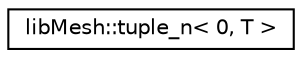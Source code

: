 digraph "类继承关系图"
{
 // INTERACTIVE_SVG=YES
  edge [fontname="Helvetica",fontsize="10",labelfontname="Helvetica",labelfontsize="10"];
  node [fontname="Helvetica",fontsize="10",shape=record];
  rankdir="LR";
  Node1 [label="libMesh::tuple_n\< 0, T \>",height=0.2,width=0.4,color="black", fillcolor="white", style="filled",URL="$structlibMesh_1_1tuple__n_3_010_00_01T_01_4.html"];
}
